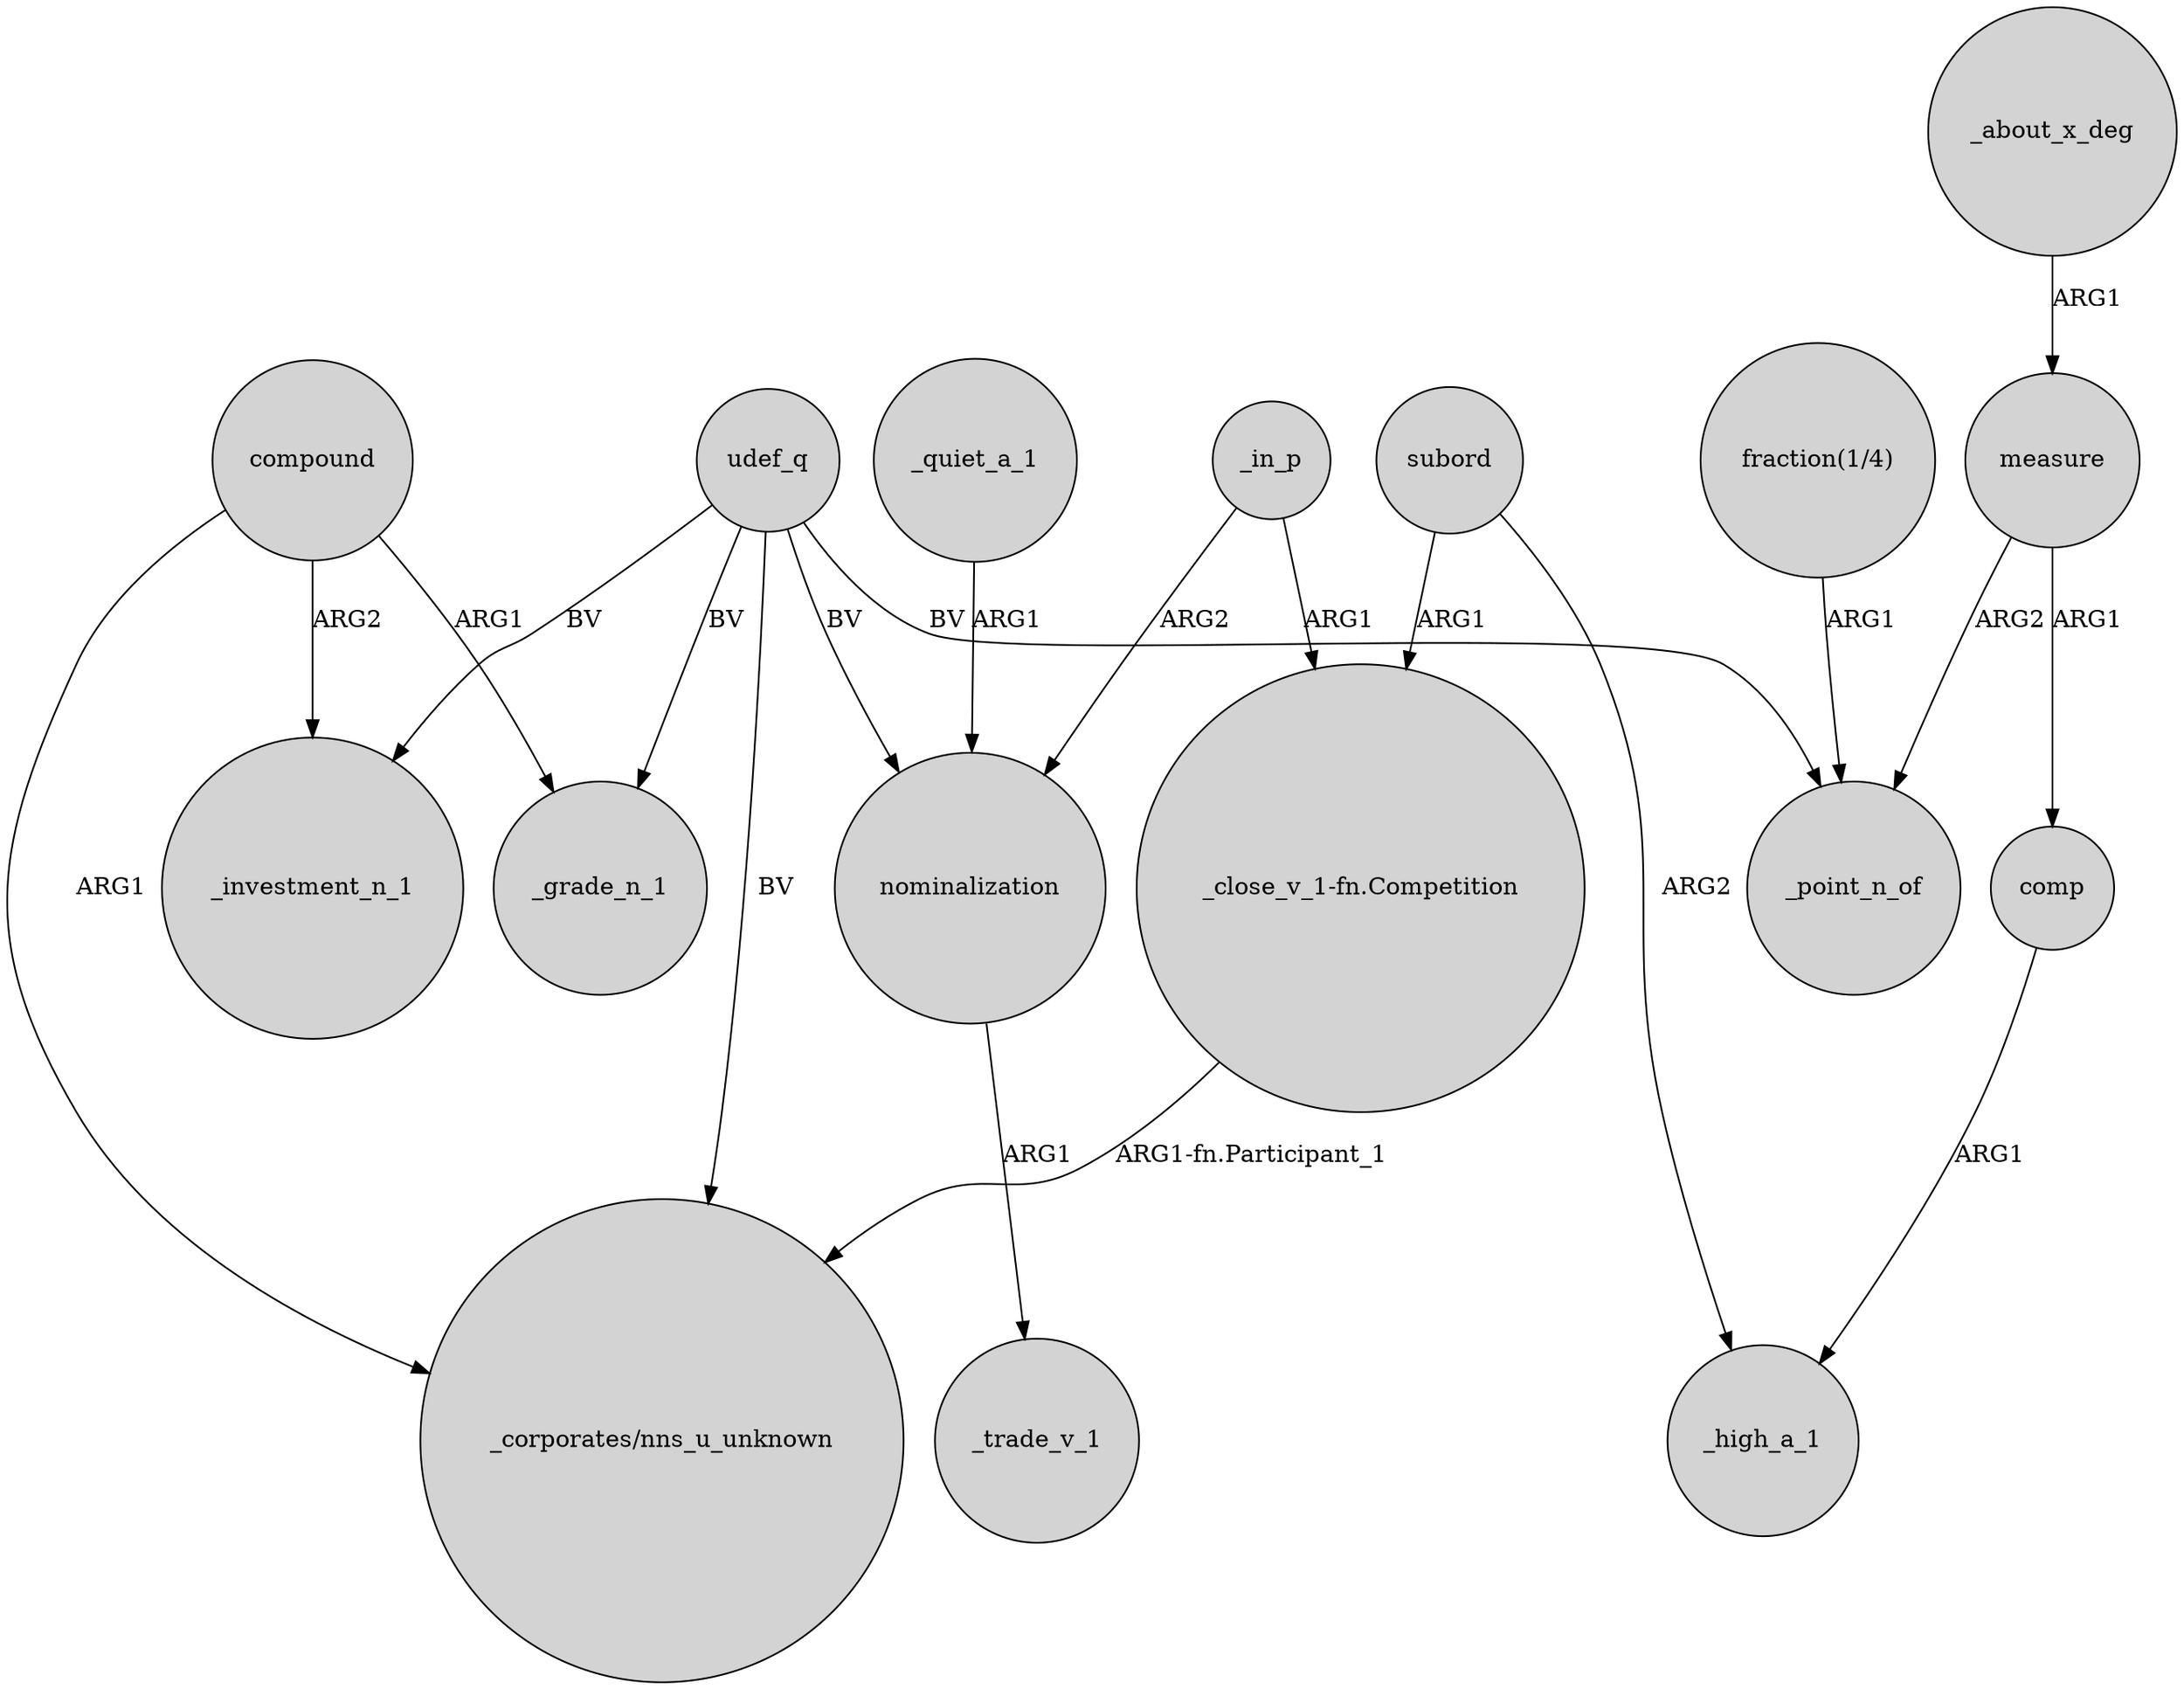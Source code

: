 digraph {
	node [shape=circle style=filled]
	compound -> _investment_n_1 [label=ARG2]
	udef_q -> nominalization [label=BV]
	compound -> _grade_n_1 [label=ARG1]
	subord -> "_close_v_1-fn.Competition" [label=ARG1]
	udef_q -> "_corporates/nns_u_unknown" [label=BV]
	_quiet_a_1 -> nominalization [label=ARG1]
	_about_x_deg -> measure [label=ARG1]
	subord -> _high_a_1 [label=ARG2]
	comp -> _high_a_1 [label=ARG1]
	measure -> _point_n_of [label=ARG2]
	"fraction(1/4)" -> _point_n_of [label=ARG1]
	"_close_v_1-fn.Competition" -> "_corporates/nns_u_unknown" [label="ARG1-fn.Participant_1"]
	udef_q -> _grade_n_1 [label=BV]
	udef_q -> _investment_n_1 [label=BV]
	measure -> comp [label=ARG1]
	udef_q -> _point_n_of [label=BV]
	_in_p -> nominalization [label=ARG2]
	_in_p -> "_close_v_1-fn.Competition" [label=ARG1]
	compound -> "_corporates/nns_u_unknown" [label=ARG1]
	nominalization -> _trade_v_1 [label=ARG1]
}
